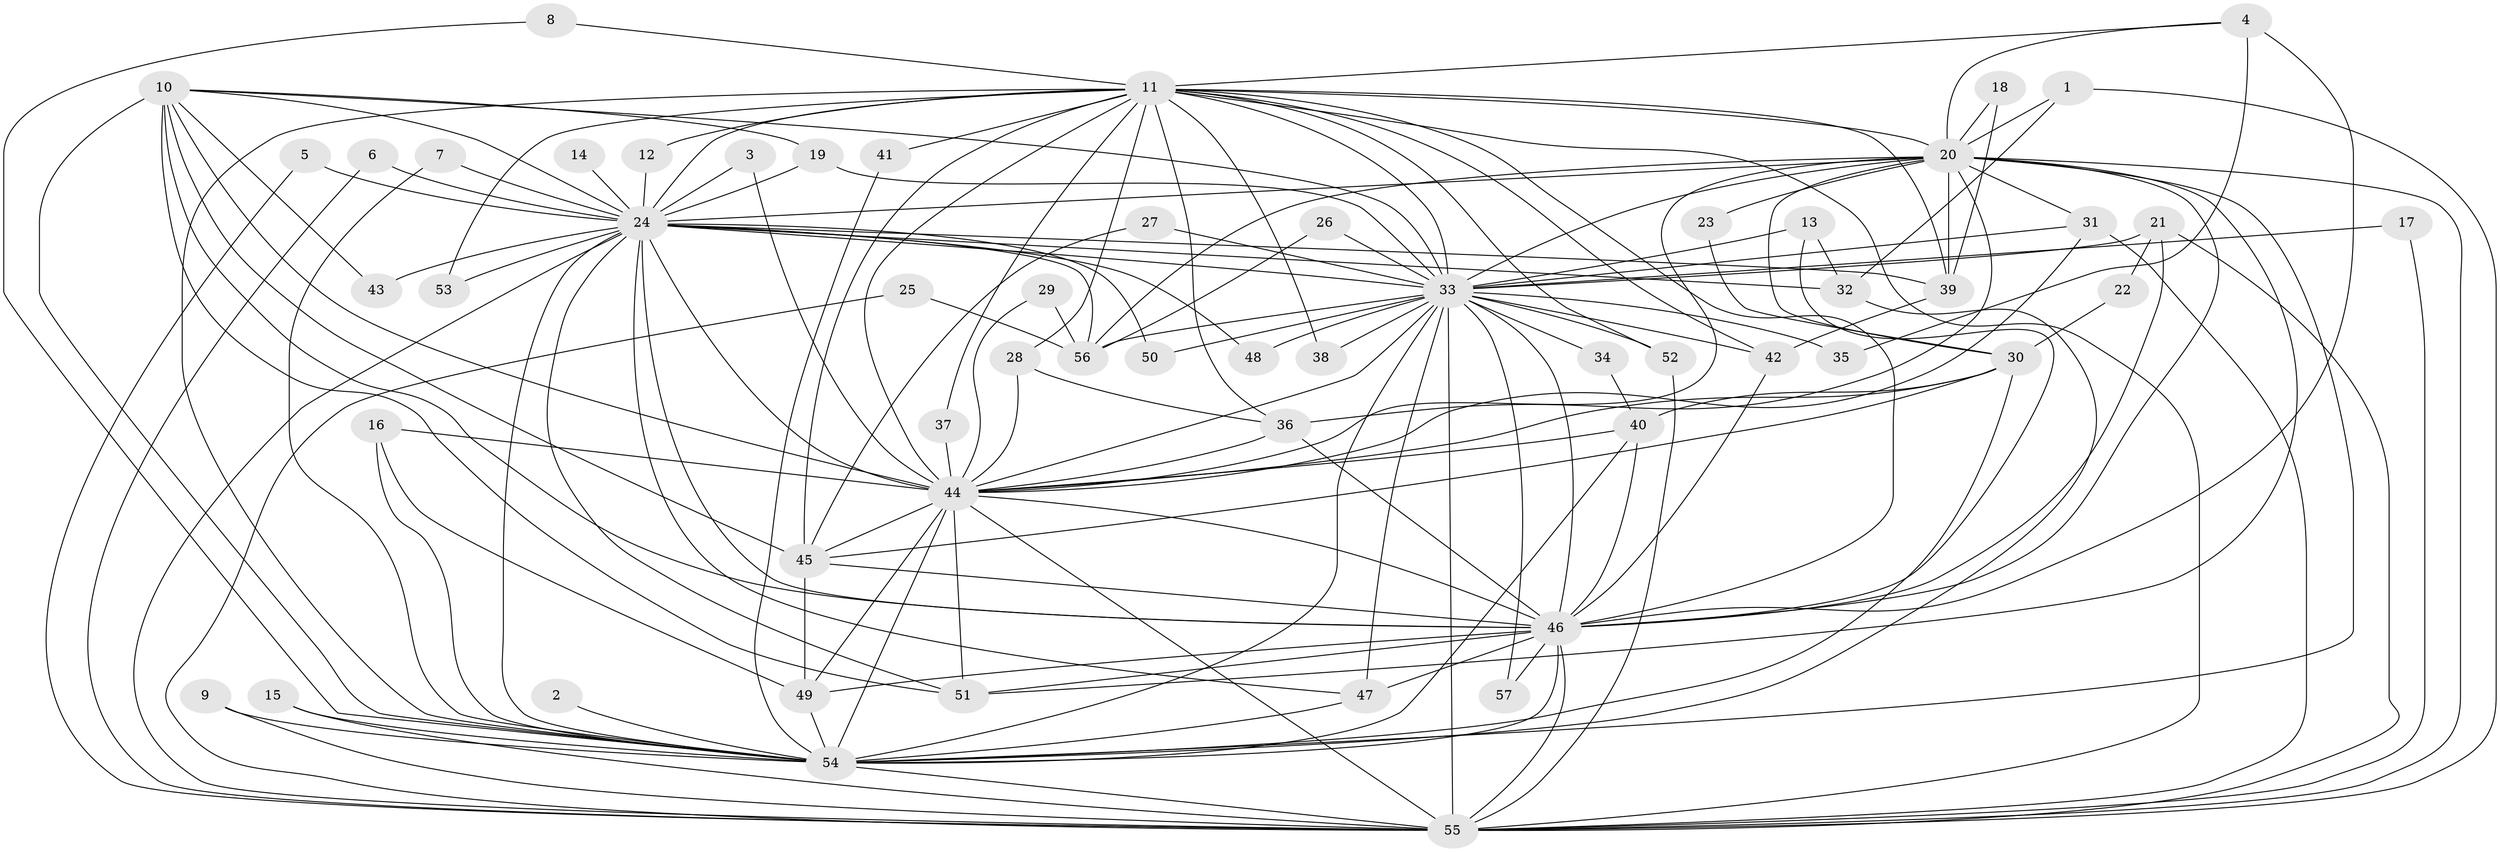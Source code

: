 // original degree distribution, {30: 0.008771929824561403, 21: 0.008771929824561403, 22: 0.017543859649122806, 19: 0.008771929824561403, 28: 0.008771929824561403, 17: 0.008771929824561403, 18: 0.008771929824561403, 16: 0.008771929824561403, 23: 0.008771929824561403, 3: 0.21052631578947367, 2: 0.5350877192982456, 7: 0.008771929824561403, 12: 0.008771929824561403, 4: 0.08771929824561403, 5: 0.043859649122807015, 6: 0.017543859649122806}
// Generated by graph-tools (version 1.1) at 2025/49/03/09/25 03:49:31]
// undirected, 57 vertices, 156 edges
graph export_dot {
graph [start="1"]
  node [color=gray90,style=filled];
  1;
  2;
  3;
  4;
  5;
  6;
  7;
  8;
  9;
  10;
  11;
  12;
  13;
  14;
  15;
  16;
  17;
  18;
  19;
  20;
  21;
  22;
  23;
  24;
  25;
  26;
  27;
  28;
  29;
  30;
  31;
  32;
  33;
  34;
  35;
  36;
  37;
  38;
  39;
  40;
  41;
  42;
  43;
  44;
  45;
  46;
  47;
  48;
  49;
  50;
  51;
  52;
  53;
  54;
  55;
  56;
  57;
  1 -- 20 [weight=1.0];
  1 -- 32 [weight=1.0];
  1 -- 55 [weight=1.0];
  2 -- 54 [weight=2.0];
  3 -- 24 [weight=1.0];
  3 -- 44 [weight=1.0];
  4 -- 11 [weight=1.0];
  4 -- 20 [weight=1.0];
  4 -- 35 [weight=1.0];
  4 -- 46 [weight=2.0];
  5 -- 24 [weight=1.0];
  5 -- 55 [weight=1.0];
  6 -- 24 [weight=1.0];
  6 -- 55 [weight=1.0];
  7 -- 24 [weight=1.0];
  7 -- 54 [weight=1.0];
  8 -- 11 [weight=1.0];
  8 -- 54 [weight=1.0];
  9 -- 54 [weight=1.0];
  9 -- 55 [weight=1.0];
  10 -- 19 [weight=1.0];
  10 -- 24 [weight=1.0];
  10 -- 33 [weight=1.0];
  10 -- 43 [weight=1.0];
  10 -- 44 [weight=1.0];
  10 -- 45 [weight=2.0];
  10 -- 46 [weight=1.0];
  10 -- 51 [weight=1.0];
  10 -- 54 [weight=1.0];
  11 -- 12 [weight=1.0];
  11 -- 20 [weight=1.0];
  11 -- 24 [weight=2.0];
  11 -- 28 [weight=1.0];
  11 -- 33 [weight=2.0];
  11 -- 36 [weight=1.0];
  11 -- 37 [weight=1.0];
  11 -- 38 [weight=1.0];
  11 -- 39 [weight=1.0];
  11 -- 41 [weight=2.0];
  11 -- 42 [weight=1.0];
  11 -- 44 [weight=1.0];
  11 -- 45 [weight=1.0];
  11 -- 46 [weight=2.0];
  11 -- 52 [weight=1.0];
  11 -- 53 [weight=1.0];
  11 -- 54 [weight=2.0];
  11 -- 55 [weight=2.0];
  12 -- 24 [weight=1.0];
  13 -- 32 [weight=1.0];
  13 -- 33 [weight=1.0];
  13 -- 46 [weight=1.0];
  14 -- 24 [weight=1.0];
  15 -- 54 [weight=1.0];
  15 -- 55 [weight=1.0];
  16 -- 44 [weight=1.0];
  16 -- 49 [weight=1.0];
  16 -- 54 [weight=1.0];
  17 -- 33 [weight=1.0];
  17 -- 55 [weight=1.0];
  18 -- 20 [weight=1.0];
  18 -- 39 [weight=1.0];
  19 -- 24 [weight=1.0];
  19 -- 33 [weight=1.0];
  20 -- 23 [weight=1.0];
  20 -- 24 [weight=3.0];
  20 -- 30 [weight=1.0];
  20 -- 31 [weight=1.0];
  20 -- 33 [weight=2.0];
  20 -- 36 [weight=1.0];
  20 -- 39 [weight=1.0];
  20 -- 44 [weight=1.0];
  20 -- 46 [weight=1.0];
  20 -- 51 [weight=1.0];
  20 -- 54 [weight=2.0];
  20 -- 55 [weight=1.0];
  20 -- 56 [weight=1.0];
  21 -- 22 [weight=1.0];
  21 -- 33 [weight=1.0];
  21 -- 46 [weight=1.0];
  21 -- 55 [weight=1.0];
  22 -- 30 [weight=1.0];
  23 -- 30 [weight=1.0];
  24 -- 32 [weight=1.0];
  24 -- 33 [weight=2.0];
  24 -- 39 [weight=1.0];
  24 -- 43 [weight=1.0];
  24 -- 44 [weight=2.0];
  24 -- 46 [weight=2.0];
  24 -- 47 [weight=1.0];
  24 -- 48 [weight=1.0];
  24 -- 50 [weight=1.0];
  24 -- 51 [weight=1.0];
  24 -- 53 [weight=1.0];
  24 -- 54 [weight=4.0];
  24 -- 55 [weight=2.0];
  24 -- 56 [weight=1.0];
  25 -- 55 [weight=1.0];
  25 -- 56 [weight=1.0];
  26 -- 33 [weight=1.0];
  26 -- 56 [weight=1.0];
  27 -- 33 [weight=1.0];
  27 -- 45 [weight=1.0];
  28 -- 36 [weight=1.0];
  28 -- 44 [weight=1.0];
  29 -- 44 [weight=1.0];
  29 -- 56 [weight=1.0];
  30 -- 40 [weight=1.0];
  30 -- 44 [weight=1.0];
  30 -- 45 [weight=1.0];
  30 -- 54 [weight=1.0];
  31 -- 33 [weight=1.0];
  31 -- 44 [weight=1.0];
  31 -- 55 [weight=2.0];
  32 -- 54 [weight=1.0];
  33 -- 34 [weight=1.0];
  33 -- 35 [weight=1.0];
  33 -- 38 [weight=1.0];
  33 -- 42 [weight=2.0];
  33 -- 44 [weight=1.0];
  33 -- 46 [weight=1.0];
  33 -- 47 [weight=1.0];
  33 -- 48 [weight=1.0];
  33 -- 50 [weight=1.0];
  33 -- 52 [weight=1.0];
  33 -- 54 [weight=2.0];
  33 -- 55 [weight=1.0];
  33 -- 56 [weight=1.0];
  33 -- 57 [weight=1.0];
  34 -- 40 [weight=1.0];
  36 -- 44 [weight=1.0];
  36 -- 46 [weight=2.0];
  37 -- 44 [weight=1.0];
  39 -- 42 [weight=1.0];
  40 -- 44 [weight=1.0];
  40 -- 46 [weight=1.0];
  40 -- 54 [weight=1.0];
  41 -- 54 [weight=1.0];
  42 -- 46 [weight=1.0];
  44 -- 45 [weight=1.0];
  44 -- 46 [weight=2.0];
  44 -- 49 [weight=1.0];
  44 -- 51 [weight=1.0];
  44 -- 54 [weight=3.0];
  44 -- 55 [weight=1.0];
  45 -- 46 [weight=1.0];
  45 -- 49 [weight=1.0];
  46 -- 47 [weight=1.0];
  46 -- 49 [weight=2.0];
  46 -- 51 [weight=1.0];
  46 -- 54 [weight=3.0];
  46 -- 55 [weight=1.0];
  46 -- 57 [weight=1.0];
  47 -- 54 [weight=1.0];
  49 -- 54 [weight=1.0];
  52 -- 55 [weight=1.0];
  54 -- 55 [weight=2.0];
}
